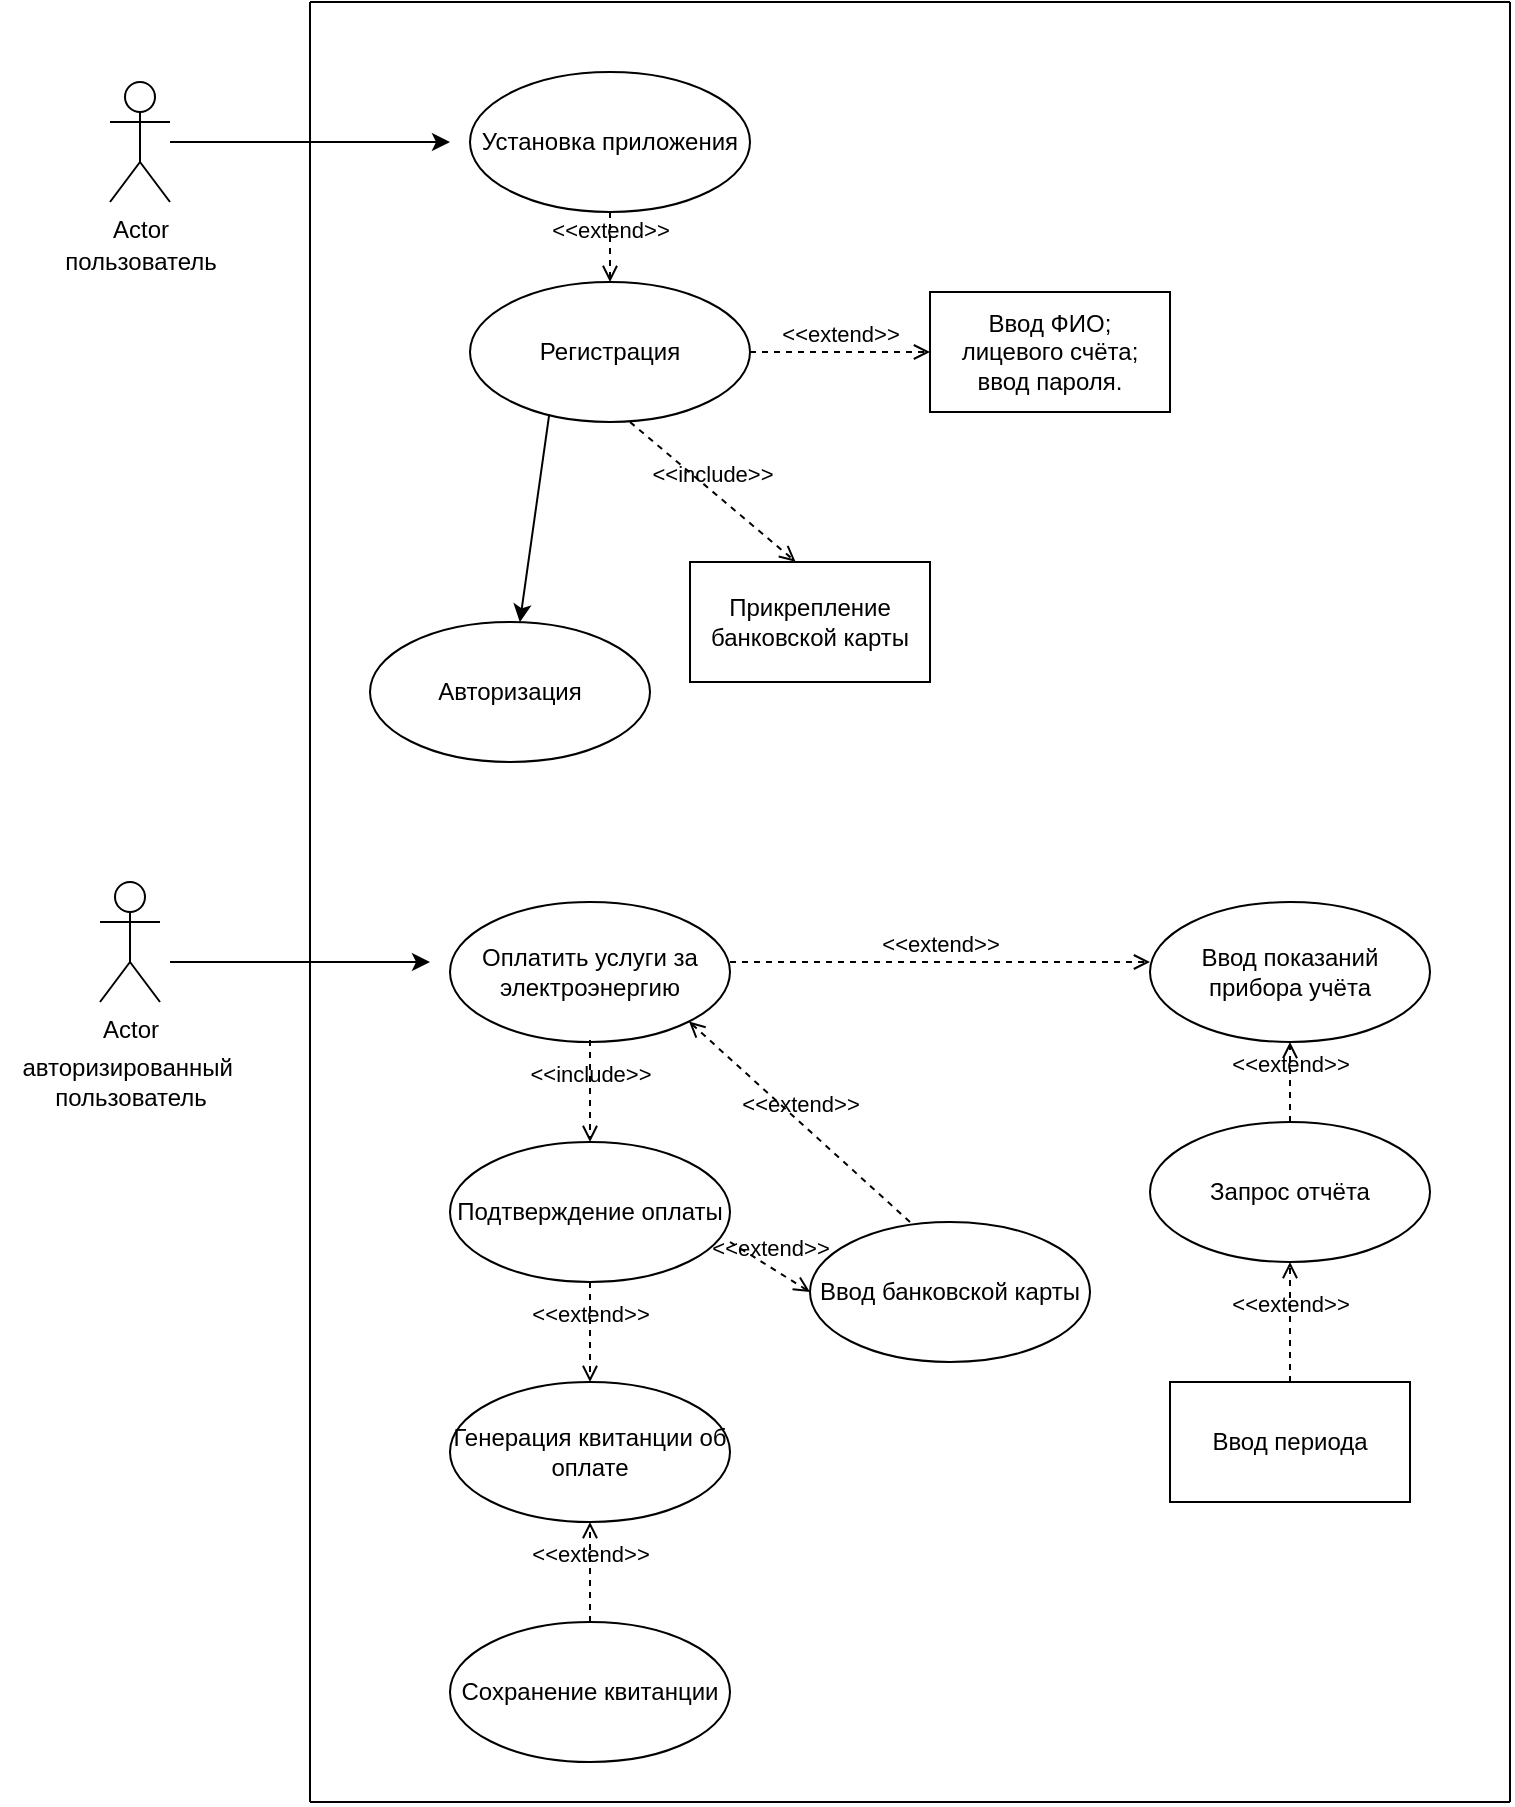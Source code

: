 <mxfile version="20.3.6" type="device"><diagram id="28cabiDiPpbZi7iPr253" name="Страница 1"><mxGraphModel dx="1483" dy="810" grid="1" gridSize="10" guides="1" tooltips="1" connect="1" arrows="1" fold="1" page="1" pageScale="1" pageWidth="827" pageHeight="1169" math="0" shadow="0"><root><mxCell id="0"/><mxCell id="1" parent="0"/><mxCell id="iTYD452wv1a1dxEn7jm8-12" value="" style="endArrow=none;html=1;rounded=0;" edge="1" parent="1"><mxGeometry width="50" height="50" relative="1" as="geometry"><mxPoint x="200" y="980" as="sourcePoint"/><mxPoint x="200" y="80" as="targetPoint"/></mxGeometry></mxCell><mxCell id="iTYD452wv1a1dxEn7jm8-13" value="" style="endArrow=none;html=1;rounded=0;" edge="1" parent="1"><mxGeometry width="50" height="50" relative="1" as="geometry"><mxPoint x="800" y="980" as="sourcePoint"/><mxPoint x="800" y="80" as="targetPoint"/></mxGeometry></mxCell><mxCell id="iTYD452wv1a1dxEn7jm8-14" value="" style="endArrow=none;html=1;rounded=0;" edge="1" parent="1"><mxGeometry width="50" height="50" relative="1" as="geometry"><mxPoint x="200" y="80" as="sourcePoint"/><mxPoint x="800" y="80" as="targetPoint"/></mxGeometry></mxCell><mxCell id="iTYD452wv1a1dxEn7jm8-15" value="" style="endArrow=none;html=1;rounded=0;" edge="1" parent="1"><mxGeometry width="50" height="50" relative="1" as="geometry"><mxPoint x="200" y="980" as="sourcePoint"/><mxPoint x="800" y="980" as="targetPoint"/></mxGeometry></mxCell><mxCell id="iTYD452wv1a1dxEn7jm8-18" value="Actor" style="shape=umlActor;verticalLabelPosition=bottom;verticalAlign=top;html=1;outlineConnect=0;" vertex="1" parent="1"><mxGeometry x="100" y="120" width="30" height="60" as="geometry"/></mxCell><mxCell id="iTYD452wv1a1dxEn7jm8-19" value="Actor" style="shape=umlActor;verticalLabelPosition=bottom;verticalAlign=top;html=1;outlineConnect=0;" vertex="1" parent="1"><mxGeometry x="95" y="520" width="30" height="60" as="geometry"/></mxCell><mxCell id="iTYD452wv1a1dxEn7jm8-20" value="пользователь" style="text;html=1;align=center;verticalAlign=middle;resizable=0;points=[];autosize=1;strokeColor=none;fillColor=none;" vertex="1" parent="1"><mxGeometry x="65" y="195" width="100" height="30" as="geometry"/></mxCell><mxCell id="iTYD452wv1a1dxEn7jm8-21" value="авторизированный&amp;nbsp;&lt;br&gt;пользователь" style="text;html=1;align=center;verticalAlign=middle;resizable=0;points=[];autosize=1;strokeColor=none;fillColor=none;" vertex="1" parent="1"><mxGeometry x="45" y="600" width="130" height="40" as="geometry"/></mxCell><mxCell id="iTYD452wv1a1dxEn7jm8-22" value="" style="endArrow=classic;html=1;rounded=0;" edge="1" parent="1"><mxGeometry width="50" height="50" relative="1" as="geometry"><mxPoint x="130" y="150" as="sourcePoint"/><mxPoint x="270" y="150" as="targetPoint"/></mxGeometry></mxCell><mxCell id="iTYD452wv1a1dxEn7jm8-24" value="Установка приложения" style="ellipse;whiteSpace=wrap;html=1;" vertex="1" parent="1"><mxGeometry x="280" y="115" width="140" height="70" as="geometry"/></mxCell><mxCell id="iTYD452wv1a1dxEn7jm8-25" value="Регистрация" style="ellipse;whiteSpace=wrap;html=1;" vertex="1" parent="1"><mxGeometry x="280" y="220" width="140" height="70" as="geometry"/></mxCell><mxCell id="iTYD452wv1a1dxEn7jm8-26" value="&amp;lt;&amp;lt;extend&amp;gt;&amp;gt;" style="html=1;verticalAlign=bottom;labelBackgroundColor=none;endArrow=open;endFill=0;dashed=1;rounded=0;exitX=1;exitY=0.5;exitDx=0;exitDy=0;" edge="1" parent="1" source="iTYD452wv1a1dxEn7jm8-25" target="iTYD452wv1a1dxEn7jm8-27"><mxGeometry width="160" relative="1" as="geometry"><mxPoint x="430" y="254.5" as="sourcePoint"/><mxPoint x="490" y="255" as="targetPoint"/></mxGeometry></mxCell><mxCell id="iTYD452wv1a1dxEn7jm8-27" value="Ввод ФИО;&lt;br&gt;лицевого счёта;&lt;br&gt;ввод пароля." style="rounded=0;whiteSpace=wrap;html=1;" vertex="1" parent="1"><mxGeometry x="510" y="225" width="120" height="60" as="geometry"/></mxCell><mxCell id="iTYD452wv1a1dxEn7jm8-29" value="Прикрепление банковской карты" style="rounded=0;whiteSpace=wrap;html=1;" vertex="1" parent="1"><mxGeometry x="390" y="360" width="120" height="60" as="geometry"/></mxCell><mxCell id="iTYD452wv1a1dxEn7jm8-30" value="&amp;lt;&amp;lt;include&amp;gt;&amp;gt;" style="html=1;verticalAlign=bottom;labelBackgroundColor=none;endArrow=open;endFill=0;dashed=1;rounded=0;entryX=0.44;entryY=-0.003;entryDx=0;entryDy=0;entryPerimeter=0;" edge="1" parent="1" target="iTYD452wv1a1dxEn7jm8-29"><mxGeometry width="160" relative="1" as="geometry"><mxPoint x="360" y="290" as="sourcePoint"/><mxPoint x="520" y="290" as="targetPoint"/></mxGeometry></mxCell><mxCell id="iTYD452wv1a1dxEn7jm8-34" value="" style="endArrow=classic;html=1;rounded=0;exitX=0.283;exitY=0.946;exitDx=0;exitDy=0;exitPerimeter=0;" edge="1" parent="1" source="iTYD452wv1a1dxEn7jm8-25" target="iTYD452wv1a1dxEn7jm8-35"><mxGeometry width="50" height="50" relative="1" as="geometry"><mxPoint x="310" y="175" as="sourcePoint"/><mxPoint x="320" y="460" as="targetPoint"/><Array as="points"/></mxGeometry></mxCell><mxCell id="iTYD452wv1a1dxEn7jm8-35" value="Авторизация" style="ellipse;whiteSpace=wrap;html=1;" vertex="1" parent="1"><mxGeometry x="230" y="390" width="140" height="70" as="geometry"/></mxCell><mxCell id="iTYD452wv1a1dxEn7jm8-36" value="Оплатить услуги за электроэнергию" style="ellipse;whiteSpace=wrap;html=1;" vertex="1" parent="1"><mxGeometry x="270" y="530" width="140" height="70" as="geometry"/></mxCell><mxCell id="iTYD452wv1a1dxEn7jm8-37" value="Ввод банковской карты" style="ellipse;whiteSpace=wrap;html=1;" vertex="1" parent="1"><mxGeometry x="450" y="690" width="140" height="70" as="geometry"/></mxCell><mxCell id="iTYD452wv1a1dxEn7jm8-38" value="Запрос отчёта" style="ellipse;whiteSpace=wrap;html=1;" vertex="1" parent="1"><mxGeometry x="620" y="640" width="140" height="70" as="geometry"/></mxCell><mxCell id="iTYD452wv1a1dxEn7jm8-39" value="Ввод показаний прибора учёта" style="ellipse;whiteSpace=wrap;html=1;" vertex="1" parent="1"><mxGeometry x="620" y="530" width="140" height="70" as="geometry"/></mxCell><mxCell id="iTYD452wv1a1dxEn7jm8-40" value="Сохранение квитанции" style="ellipse;whiteSpace=wrap;html=1;" vertex="1" parent="1"><mxGeometry x="270" y="890" width="140" height="70" as="geometry"/></mxCell><mxCell id="iTYD452wv1a1dxEn7jm8-41" value="Генерация квитанции об оплате" style="ellipse;whiteSpace=wrap;html=1;" vertex="1" parent="1"><mxGeometry x="270" y="770" width="140" height="70" as="geometry"/></mxCell><mxCell id="iTYD452wv1a1dxEn7jm8-42" value="Подтверждение оплаты" style="ellipse;whiteSpace=wrap;html=1;" vertex="1" parent="1"><mxGeometry x="270" y="650" width="140" height="70" as="geometry"/></mxCell><mxCell id="iTYD452wv1a1dxEn7jm8-43" value="Ввод периода" style="rounded=0;whiteSpace=wrap;html=1;" vertex="1" parent="1"><mxGeometry x="630" y="770" width="120" height="60" as="geometry"/></mxCell><mxCell id="iTYD452wv1a1dxEn7jm8-44" value="&amp;lt;&amp;lt;extend&amp;gt;&amp;gt;" style="html=1;verticalAlign=bottom;labelBackgroundColor=none;endArrow=open;endFill=0;dashed=1;rounded=0;" edge="1" parent="1"><mxGeometry width="160" relative="1" as="geometry"><mxPoint x="410" y="560" as="sourcePoint"/><mxPoint x="620" y="560" as="targetPoint"/></mxGeometry></mxCell><mxCell id="iTYD452wv1a1dxEn7jm8-45" value="&amp;lt;&amp;lt;extend&amp;gt;&amp;gt;" style="html=1;verticalAlign=bottom;labelBackgroundColor=none;endArrow=open;endFill=0;dashed=1;rounded=0;entryX=1;entryY=1;entryDx=0;entryDy=0;" edge="1" parent="1" target="iTYD452wv1a1dxEn7jm8-36"><mxGeometry width="160" relative="1" as="geometry"><mxPoint x="500" y="690" as="sourcePoint"/><mxPoint x="660" y="690" as="targetPoint"/></mxGeometry></mxCell><mxCell id="iTYD452wv1a1dxEn7jm8-46" value="&amp;lt;&amp;lt;extend&amp;gt;&amp;gt;" style="html=1;verticalAlign=bottom;labelBackgroundColor=none;endArrow=open;endFill=0;dashed=1;rounded=0;entryX=0;entryY=0.5;entryDx=0;entryDy=0;" edge="1" parent="1" target="iTYD452wv1a1dxEn7jm8-37"><mxGeometry width="160" relative="1" as="geometry"><mxPoint x="410" y="700" as="sourcePoint"/><mxPoint x="570" y="700" as="targetPoint"/></mxGeometry></mxCell><mxCell id="iTYD452wv1a1dxEn7jm8-47" value="&amp;lt;&amp;lt;include&amp;gt;&amp;gt;" style="html=1;verticalAlign=bottom;labelBackgroundColor=none;endArrow=open;endFill=0;dashed=1;rounded=0;entryX=0.5;entryY=0;entryDx=0;entryDy=0;" edge="1" parent="1" target="iTYD452wv1a1dxEn7jm8-42"><mxGeometry width="160" relative="1" as="geometry"><mxPoint x="340" y="599" as="sourcePoint"/><mxPoint x="500" y="599" as="targetPoint"/></mxGeometry></mxCell><mxCell id="iTYD452wv1a1dxEn7jm8-48" value="&amp;lt;&amp;lt;extend&amp;gt;&amp;gt;" style="html=1;verticalAlign=bottom;labelBackgroundColor=none;endArrow=open;endFill=0;dashed=1;rounded=0;entryX=0.5;entryY=0;entryDx=0;entryDy=0;exitX=0.5;exitY=1;exitDx=0;exitDy=0;" edge="1" parent="1" source="iTYD452wv1a1dxEn7jm8-42" target="iTYD452wv1a1dxEn7jm8-41"><mxGeometry width="160" relative="1" as="geometry"><mxPoint x="334" y="720" as="sourcePoint"/><mxPoint x="494" y="720" as="targetPoint"/></mxGeometry></mxCell><mxCell id="iTYD452wv1a1dxEn7jm8-49" value="&amp;lt;&amp;lt;extend&amp;gt;&amp;gt;" style="html=1;verticalAlign=bottom;labelBackgroundColor=none;endArrow=open;endFill=0;dashed=1;rounded=0;entryX=0.5;entryY=1;entryDx=0;entryDy=0;exitX=0.5;exitY=0;exitDx=0;exitDy=0;" edge="1" parent="1" source="iTYD452wv1a1dxEn7jm8-40" target="iTYD452wv1a1dxEn7jm8-41"><mxGeometry width="160" relative="1" as="geometry"><mxPoint x="334" y="889" as="sourcePoint"/><mxPoint x="494" y="889" as="targetPoint"/></mxGeometry></mxCell><mxCell id="iTYD452wv1a1dxEn7jm8-50" value="&amp;lt;&amp;lt;extend&amp;gt;&amp;gt;" style="html=1;verticalAlign=bottom;labelBackgroundColor=none;endArrow=open;endFill=0;dashed=1;rounded=0;entryX=0.5;entryY=1;entryDx=0;entryDy=0;exitX=0.5;exitY=0;exitDx=0;exitDy=0;" edge="1" parent="1" source="iTYD452wv1a1dxEn7jm8-43" target="iTYD452wv1a1dxEn7jm8-38"><mxGeometry width="160" relative="1" as="geometry"><mxPoint x="680" y="770" as="sourcePoint"/><mxPoint x="840" y="770" as="targetPoint"/></mxGeometry></mxCell><mxCell id="iTYD452wv1a1dxEn7jm8-51" value="&amp;lt;&amp;lt;extend&amp;gt;&amp;gt;" style="html=1;verticalAlign=bottom;labelBackgroundColor=none;endArrow=open;endFill=0;dashed=1;rounded=0;" edge="1" parent="1" target="iTYD452wv1a1dxEn7jm8-39"><mxGeometry width="160" relative="1" as="geometry"><mxPoint x="690" y="640" as="sourcePoint"/><mxPoint x="850" y="640" as="targetPoint"/></mxGeometry></mxCell><mxCell id="iTYD452wv1a1dxEn7jm8-52" value="&amp;lt;&amp;lt;extend&amp;gt;&amp;gt;" style="html=1;verticalAlign=bottom;labelBackgroundColor=none;endArrow=open;endFill=0;dashed=1;rounded=0;entryX=0.5;entryY=0;entryDx=0;entryDy=0;" edge="1" parent="1" target="iTYD452wv1a1dxEn7jm8-25"><mxGeometry width="160" relative="1" as="geometry"><mxPoint x="350" y="185" as="sourcePoint"/><mxPoint x="510" y="185" as="targetPoint"/></mxGeometry></mxCell><mxCell id="iTYD452wv1a1dxEn7jm8-53" value="" style="endArrow=classic;html=1;rounded=0;" edge="1" parent="1"><mxGeometry width="50" height="50" relative="1" as="geometry"><mxPoint x="130" y="560" as="sourcePoint"/><mxPoint x="260" y="560" as="targetPoint"/></mxGeometry></mxCell></root></mxGraphModel></diagram></mxfile>